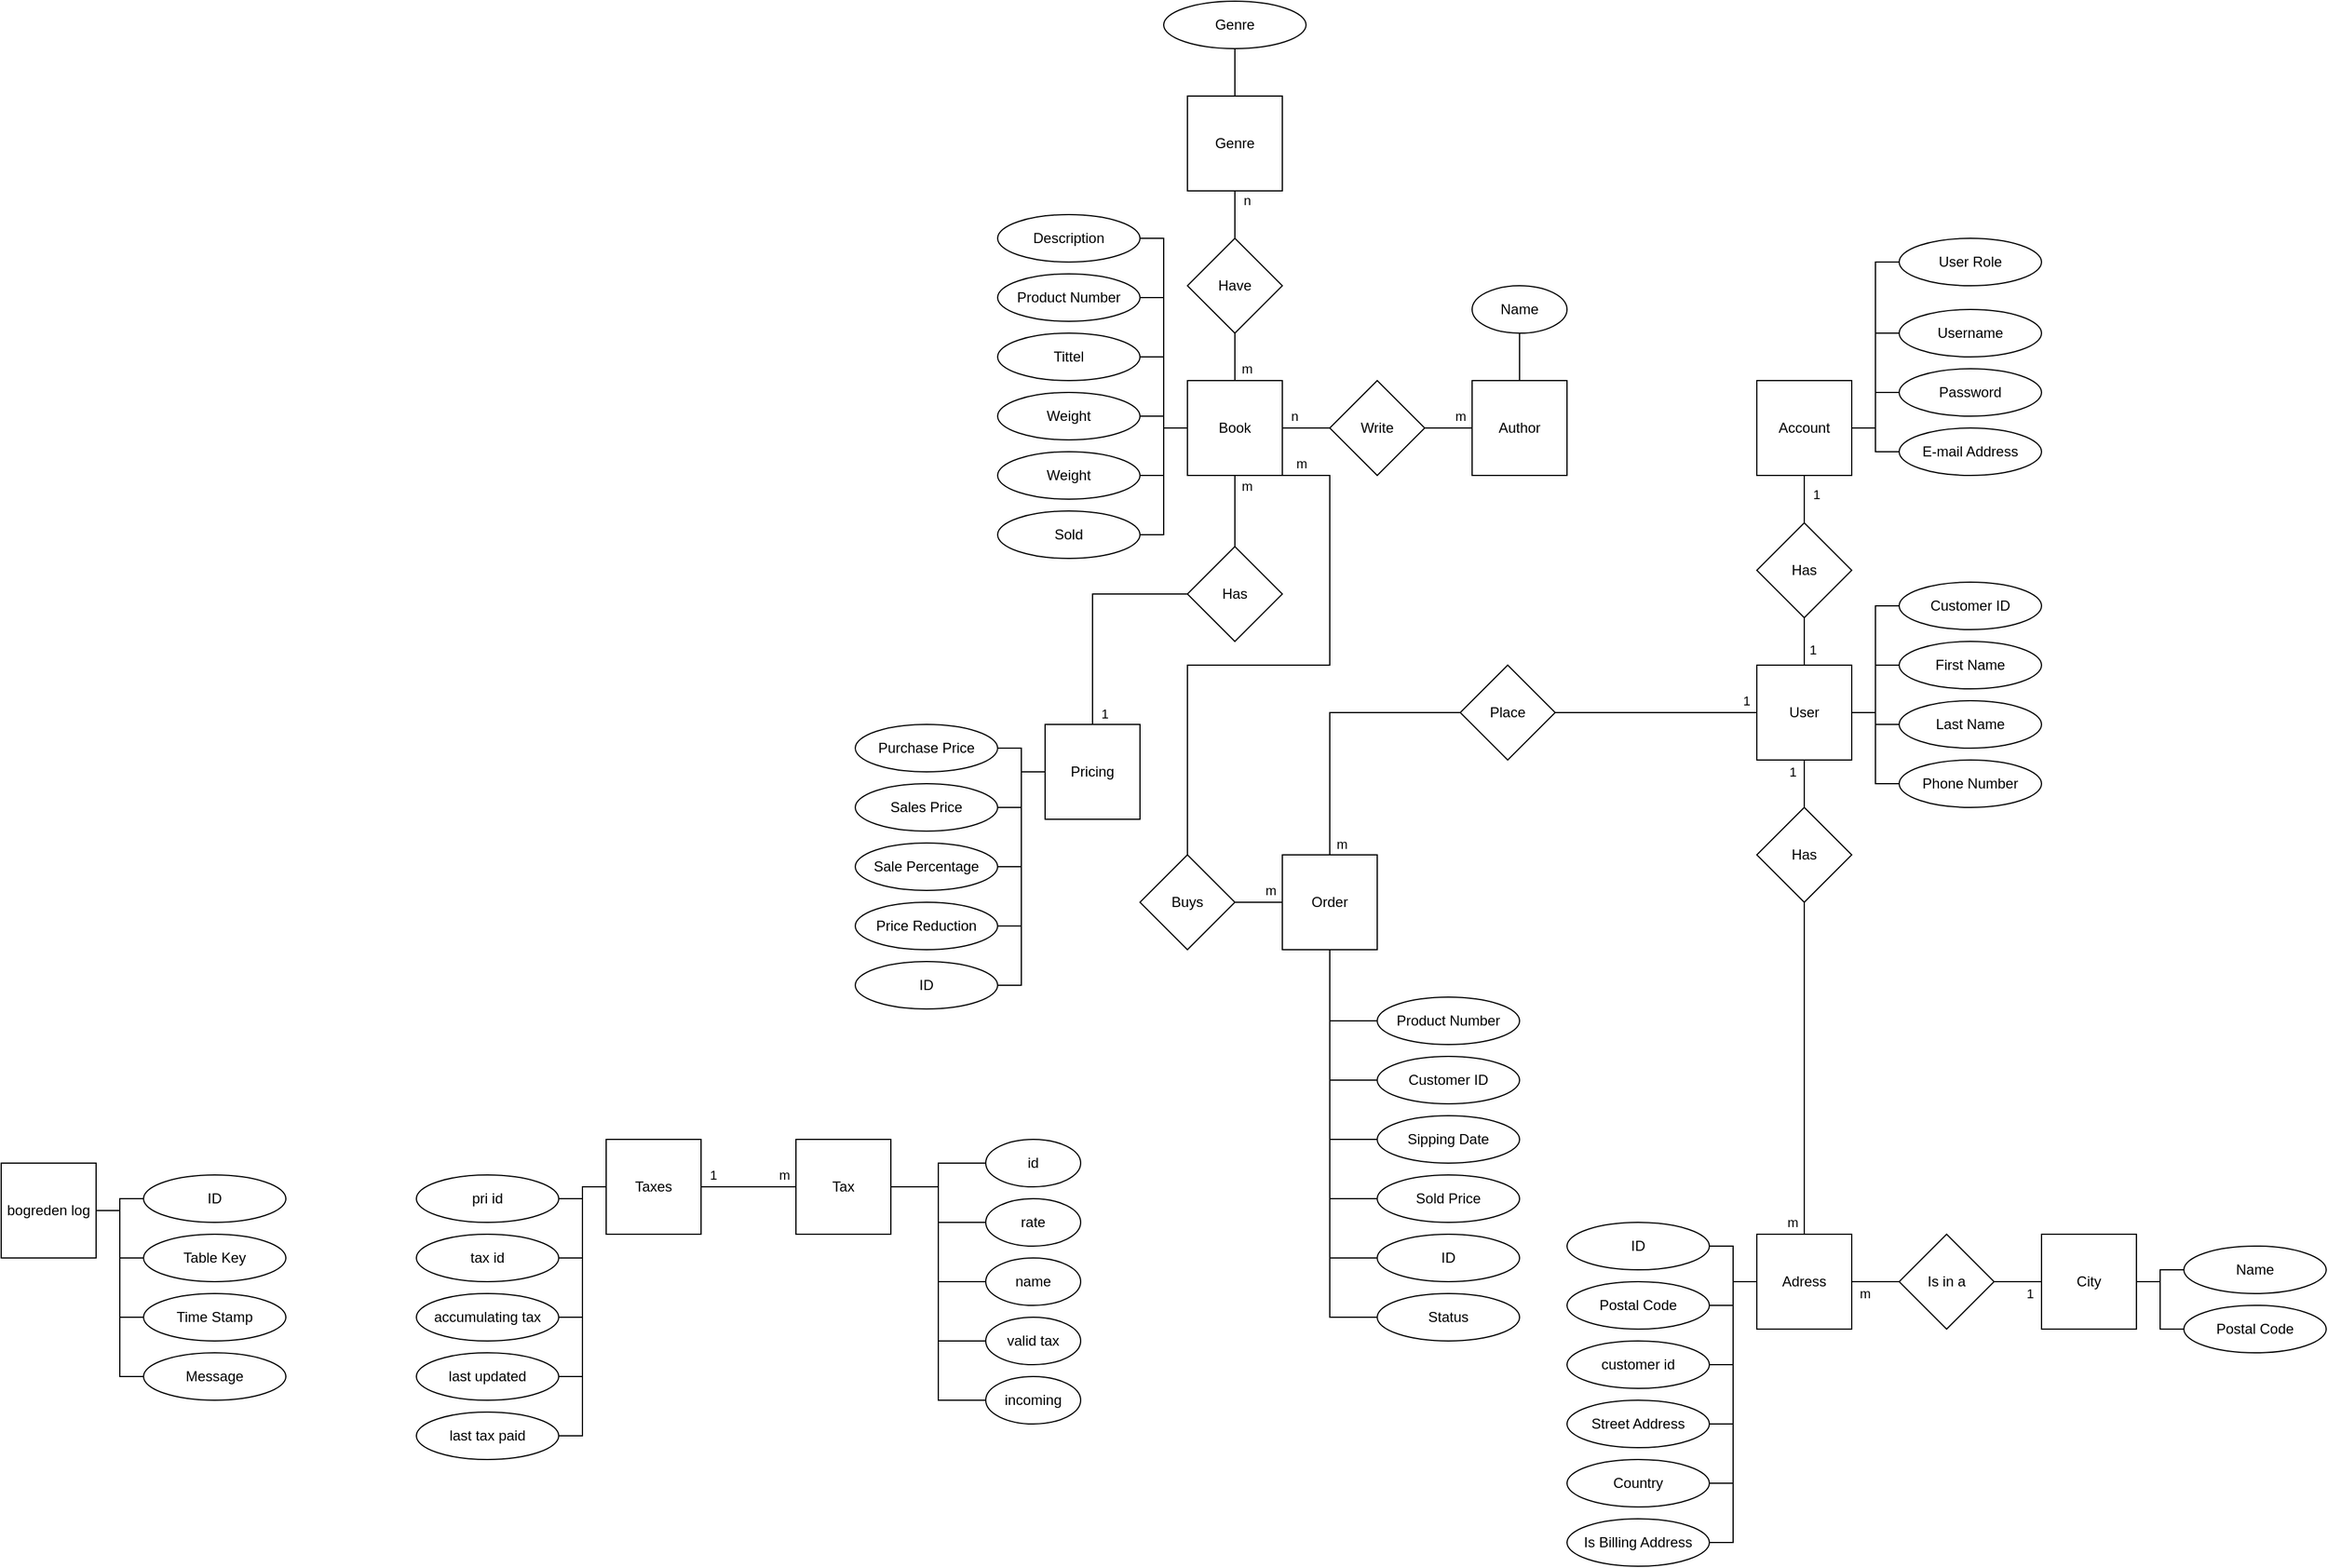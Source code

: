 <mxfile version="24.4.10" type="device">
  <diagram name="Page-1" id="KtnfZXbFQbRtaKnZXjPj">
    <mxGraphModel dx="2234" dy="1154" grid="1" gridSize="10" guides="1" tooltips="1" connect="1" arrows="1" fold="1" page="0" pageScale="1" pageWidth="850" pageHeight="1100" math="0" shadow="0">
      <root>
        <mxCell id="0" />
        <mxCell id="1" parent="0" />
        <mxCell id="Mj3_hPjxX1eqBptq8-ht-29" style="edgeStyle=orthogonalEdgeStyle;rounded=0;orthogonalLoop=1;jettySize=auto;html=1;entryX=1;entryY=0.5;entryDx=0;entryDy=0;endArrow=none;endFill=0;fontStyle=0" parent="1" source="Mj3_hPjxX1eqBptq8-ht-1" target="Mj3_hPjxX1eqBptq8-ht-28" edge="1">
          <mxGeometry relative="1" as="geometry" />
        </mxCell>
        <mxCell id="Mj3_hPjxX1eqBptq8-ht-30" style="edgeStyle=orthogonalEdgeStyle;rounded=0;orthogonalLoop=1;jettySize=auto;html=1;entryX=1;entryY=0.5;entryDx=0;entryDy=0;endArrow=none;endFill=0;fontStyle=0" parent="1" source="Mj3_hPjxX1eqBptq8-ht-1" target="Mj3_hPjxX1eqBptq8-ht-26" edge="1">
          <mxGeometry relative="1" as="geometry" />
        </mxCell>
        <mxCell id="Mj3_hPjxX1eqBptq8-ht-31" style="edgeStyle=orthogonalEdgeStyle;rounded=0;orthogonalLoop=1;jettySize=auto;html=1;entryX=1;entryY=0.5;entryDx=0;entryDy=0;endArrow=none;endFill=0;fontStyle=0" parent="1" source="Mj3_hPjxX1eqBptq8-ht-1" target="Mj3_hPjxX1eqBptq8-ht-27" edge="1">
          <mxGeometry relative="1" as="geometry" />
        </mxCell>
        <mxCell id="Mj3_hPjxX1eqBptq8-ht-98" style="edgeStyle=orthogonalEdgeStyle;rounded=0;orthogonalLoop=1;jettySize=auto;html=1;endArrow=none;endFill=0;fontStyle=0" parent="1" source="Mj3_hPjxX1eqBptq8-ht-1" target="Mj3_hPjxX1eqBptq8-ht-97" edge="1">
          <mxGeometry relative="1" as="geometry" />
        </mxCell>
        <mxCell id="Mj3_hPjxX1eqBptq8-ht-100" value="m" style="edgeLabel;html=1;align=center;verticalAlign=middle;resizable=0;points=[];fontStyle=0" parent="Mj3_hPjxX1eqBptq8-ht-98" vertex="1" connectable="0">
          <mxGeometry x="-0.717" y="2" relative="1" as="geometry">
            <mxPoint x="8" as="offset" />
          </mxGeometry>
        </mxCell>
        <mxCell id="Mj3_hPjxX1eqBptq8-ht-108" style="edgeStyle=orthogonalEdgeStyle;rounded=0;orthogonalLoop=1;jettySize=auto;html=1;endArrow=none;endFill=0;fontStyle=0" parent="1" source="Mj3_hPjxX1eqBptq8-ht-1" target="Mj3_hPjxX1eqBptq8-ht-111" edge="1">
          <mxGeometry relative="1" as="geometry" />
        </mxCell>
        <mxCell id="Mj3_hPjxX1eqBptq8-ht-110" value="m" style="edgeLabel;html=1;align=center;verticalAlign=middle;resizable=0;points=[];fontStyle=0" parent="Mj3_hPjxX1eqBptq8-ht-108" vertex="1" connectable="0">
          <mxGeometry x="-0.84" y="1" relative="1" as="geometry">
            <mxPoint x="11" y="-7" as="offset" />
          </mxGeometry>
        </mxCell>
        <mxCell id="Mj3_hPjxX1eqBptq8-ht-148" style="edgeStyle=orthogonalEdgeStyle;rounded=0;orthogonalLoop=1;jettySize=auto;html=1;entryX=1;entryY=0.5;entryDx=0;entryDy=0;endArrow=none;endFill=0;fontStyle=0" parent="1" source="Mj3_hPjxX1eqBptq8-ht-1" target="Mj3_hPjxX1eqBptq8-ht-147" edge="1">
          <mxGeometry relative="1" as="geometry" />
        </mxCell>
        <mxCell id="Mj3_hPjxX1eqBptq8-ht-284" style="edgeStyle=orthogonalEdgeStyle;rounded=0;orthogonalLoop=1;jettySize=auto;html=1;entryX=1;entryY=0.5;entryDx=0;entryDy=0;endArrow=none;endFill=0;" parent="1" source="Mj3_hPjxX1eqBptq8-ht-1" target="Mj3_hPjxX1eqBptq8-ht-283" edge="1">
          <mxGeometry relative="1" as="geometry" />
        </mxCell>
        <mxCell id="4Xh-fnoQIpQyiZ7Dv63g-33" style="edgeStyle=orthogonalEdgeStyle;rounded=0;orthogonalLoop=1;jettySize=auto;html=1;entryX=1;entryY=0.5;entryDx=0;entryDy=0;endArrow=none;endFill=0;" parent="1" source="Mj3_hPjxX1eqBptq8-ht-1" target="4Xh-fnoQIpQyiZ7Dv63g-32" edge="1">
          <mxGeometry relative="1" as="geometry" />
        </mxCell>
        <mxCell id="Mj3_hPjxX1eqBptq8-ht-1" value="Book" style="whiteSpace=wrap;html=1;aspect=fixed;fontStyle=0" parent="1" vertex="1">
          <mxGeometry x="280" y="280" width="80" height="80" as="geometry" />
        </mxCell>
        <mxCell id="Mj3_hPjxX1eqBptq8-ht-10" style="edgeStyle=orthogonalEdgeStyle;rounded=0;orthogonalLoop=1;jettySize=auto;html=1;endArrow=none;endFill=0;fontStyle=0" parent="1" source="Mj3_hPjxX1eqBptq8-ht-2" target="Mj3_hPjxX1eqBptq8-ht-77" edge="1">
          <mxGeometry relative="1" as="geometry">
            <mxPoint x="510" y="320" as="targetPoint" />
          </mxGeometry>
        </mxCell>
        <mxCell id="Mj3_hPjxX1eqBptq8-ht-81" value="m" style="edgeLabel;html=1;align=center;verticalAlign=middle;resizable=0;points=[];fontStyle=0" parent="Mj3_hPjxX1eqBptq8-ht-10" vertex="1" connectable="0">
          <mxGeometry x="-0.411" relative="1" as="geometry">
            <mxPoint x="2" y="-10" as="offset" />
          </mxGeometry>
        </mxCell>
        <mxCell id="Mj3_hPjxX1eqBptq8-ht-170" value="" style="edgeStyle=orthogonalEdgeStyle;rounded=0;orthogonalLoop=1;jettySize=auto;html=1;endArrow=none;endFill=0;fontStyle=0" parent="1" source="Mj3_hPjxX1eqBptq8-ht-2" target="Mj3_hPjxX1eqBptq8-ht-169" edge="1">
          <mxGeometry relative="1" as="geometry" />
        </mxCell>
        <mxCell id="Mj3_hPjxX1eqBptq8-ht-2" value="Author" style="whiteSpace=wrap;html=1;aspect=fixed;fontStyle=0" parent="1" vertex="1">
          <mxGeometry x="520" y="280" width="80" height="80" as="geometry" />
        </mxCell>
        <mxCell id="Mj3_hPjxX1eqBptq8-ht-23" style="edgeStyle=orthogonalEdgeStyle;rounded=0;orthogonalLoop=1;jettySize=auto;html=1;entryX=1;entryY=0.5;entryDx=0;entryDy=0;endArrow=none;endFill=0;fontStyle=0" parent="1" source="Mj3_hPjxX1eqBptq8-ht-4" target="Mj3_hPjxX1eqBptq8-ht-19" edge="1">
          <mxGeometry relative="1" as="geometry" />
        </mxCell>
        <mxCell id="Mj3_hPjxX1eqBptq8-ht-24" style="edgeStyle=orthogonalEdgeStyle;rounded=0;orthogonalLoop=1;jettySize=auto;html=1;entryX=1;entryY=0.5;entryDx=0;entryDy=0;endArrow=none;endFill=0;fontStyle=0" parent="1" source="Mj3_hPjxX1eqBptq8-ht-4" target="Mj3_hPjxX1eqBptq8-ht-22" edge="1">
          <mxGeometry relative="1" as="geometry" />
        </mxCell>
        <mxCell id="Mj3_hPjxX1eqBptq8-ht-168" style="edgeStyle=orthogonalEdgeStyle;rounded=0;orthogonalLoop=1;jettySize=auto;html=1;entryX=1;entryY=0.5;entryDx=0;entryDy=0;endArrow=none;endFill=0;fontStyle=0" parent="1" source="Mj3_hPjxX1eqBptq8-ht-4" target="Mj3_hPjxX1eqBptq8-ht-167" edge="1">
          <mxGeometry relative="1" as="geometry" />
        </mxCell>
        <mxCell id="Mj3_hPjxX1eqBptq8-ht-246" style="edgeStyle=orthogonalEdgeStyle;rounded=0;orthogonalLoop=1;jettySize=auto;html=1;entryX=1;entryY=0.5;entryDx=0;entryDy=0;endArrow=none;endFill=0;fontStyle=0" parent="1" source="Mj3_hPjxX1eqBptq8-ht-4" target="Mj3_hPjxX1eqBptq8-ht-245" edge="1">
          <mxGeometry relative="1" as="geometry" />
        </mxCell>
        <mxCell id="Mj3_hPjxX1eqBptq8-ht-263" style="edgeStyle=orthogonalEdgeStyle;rounded=0;orthogonalLoop=1;jettySize=auto;html=1;entryX=1;entryY=0.5;entryDx=0;entryDy=0;endArrow=none;endFill=0;fontStyle=0" parent="1" source="Mj3_hPjxX1eqBptq8-ht-4" target="Mj3_hPjxX1eqBptq8-ht-127" edge="1">
          <mxGeometry relative="1" as="geometry" />
        </mxCell>
        <mxCell id="Mj3_hPjxX1eqBptq8-ht-264" style="edgeStyle=orthogonalEdgeStyle;rounded=0;orthogonalLoop=1;jettySize=auto;html=1;endArrow=none;endFill=0;exitX=1;exitY=1;exitDx=0;exitDy=0;fontStyle=0" parent="1" source="Mj3_hPjxX1eqBptq8-ht-1" target="Mj3_hPjxX1eqBptq8-ht-262" edge="1">
          <mxGeometry relative="1" as="geometry">
            <Array as="points">
              <mxPoint x="400" y="360" />
              <mxPoint x="400" y="520" />
              <mxPoint x="280" y="520" />
            </Array>
          </mxGeometry>
        </mxCell>
        <mxCell id="Mj3_hPjxX1eqBptq8-ht-280" value="m" style="edgeLabel;html=1;align=center;verticalAlign=middle;resizable=0;points=[];" parent="Mj3_hPjxX1eqBptq8-ht-264" vertex="1" connectable="0">
          <mxGeometry x="-0.933" y="1" relative="1" as="geometry">
            <mxPoint y="-9" as="offset" />
          </mxGeometry>
        </mxCell>
        <mxCell id="Mj3_hPjxX1eqBptq8-ht-4" value="Pricing" style="whiteSpace=wrap;html=1;aspect=fixed;fontStyle=0" parent="1" vertex="1">
          <mxGeometry x="160" y="570" width="80" height="80" as="geometry" />
        </mxCell>
        <mxCell id="Mj3_hPjxX1eqBptq8-ht-19" value="Sales Price" style="ellipse;whiteSpace=wrap;html=1;fontStyle=0" parent="1" vertex="1">
          <mxGeometry y="620" width="120" height="40" as="geometry" />
        </mxCell>
        <mxCell id="Mj3_hPjxX1eqBptq8-ht-20" value="Sold Price" style="ellipse;whiteSpace=wrap;html=1;fontStyle=0" parent="1" vertex="1">
          <mxGeometry x="440" y="950" width="120" height="40" as="geometry" />
        </mxCell>
        <mxCell id="Mj3_hPjxX1eqBptq8-ht-22" value="Purchase Price" style="ellipse;whiteSpace=wrap;html=1;fontStyle=0" parent="1" vertex="1">
          <mxGeometry y="570" width="120" height="40" as="geometry" />
        </mxCell>
        <mxCell id="Mj3_hPjxX1eqBptq8-ht-26" value="Tittel" style="ellipse;whiteSpace=wrap;html=1;fontStyle=0" parent="1" vertex="1">
          <mxGeometry x="120" y="240" width="120" height="40" as="geometry" />
        </mxCell>
        <mxCell id="Mj3_hPjxX1eqBptq8-ht-27" value="Weight" style="ellipse;whiteSpace=wrap;html=1;fontStyle=0" parent="1" vertex="1">
          <mxGeometry x="120" y="290" width="120" height="40" as="geometry" />
        </mxCell>
        <mxCell id="Mj3_hPjxX1eqBptq8-ht-28" value="Product Number" style="ellipse;whiteSpace=wrap;html=1;fontStyle=0" parent="1" vertex="1">
          <mxGeometry x="120" y="190" width="120" height="40" as="geometry" />
        </mxCell>
        <mxCell id="Mj3_hPjxX1eqBptq8-ht-64" style="edgeStyle=orthogonalEdgeStyle;rounded=0;orthogonalLoop=1;jettySize=auto;html=1;entryX=0;entryY=0.5;entryDx=0;entryDy=0;endArrow=none;endFill=0;fontStyle=0" parent="1" source="K0DkGEbcnleTBztMvK9g-1" target="Mj3_hPjxX1eqBptq8-ht-48" edge="1">
          <mxGeometry relative="1" as="geometry" />
        </mxCell>
        <mxCell id="Mj3_hPjxX1eqBptq8-ht-65" style="edgeStyle=orthogonalEdgeStyle;rounded=0;orthogonalLoop=1;jettySize=auto;html=1;entryX=0;entryY=0.5;entryDx=0;entryDy=0;endArrow=none;endFill=0;fontStyle=0" parent="1" source="K0DkGEbcnleTBztMvK9g-1" target="Mj3_hPjxX1eqBptq8-ht-49" edge="1">
          <mxGeometry relative="1" as="geometry" />
        </mxCell>
        <mxCell id="Mj3_hPjxX1eqBptq8-ht-66" style="edgeStyle=orthogonalEdgeStyle;rounded=0;orthogonalLoop=1;jettySize=auto;html=1;entryX=0;entryY=0.5;entryDx=0;entryDy=0;endArrow=none;endFill=0;fontStyle=0" parent="1" source="K0DkGEbcnleTBztMvK9g-1" target="Mj3_hPjxX1eqBptq8-ht-50" edge="1">
          <mxGeometry relative="1" as="geometry" />
        </mxCell>
        <mxCell id="Mj3_hPjxX1eqBptq8-ht-70" style="edgeStyle=orthogonalEdgeStyle;rounded=0;orthogonalLoop=1;jettySize=auto;html=1;endArrow=none;endFill=0;fontStyle=0;entryX=0;entryY=0.5;entryDx=0;entryDy=0;" parent="1" source="Mj3_hPjxX1eqBptq8-ht-35" target="Mj3_hPjxX1eqBptq8-ht-69" edge="1">
          <mxGeometry relative="1" as="geometry" />
        </mxCell>
        <mxCell id="Mj3_hPjxX1eqBptq8-ht-150" style="edgeStyle=orthogonalEdgeStyle;rounded=0;orthogonalLoop=1;jettySize=auto;html=1;endArrow=none;endFill=0;fontStyle=0" parent="1" source="Mj3_hPjxX1eqBptq8-ht-35" target="Mj3_hPjxX1eqBptq8-ht-175" edge="1">
          <mxGeometry relative="1" as="geometry" />
        </mxCell>
        <mxCell id="Mj3_hPjxX1eqBptq8-ht-177" value="1" style="edgeLabel;html=1;align=center;verticalAlign=middle;resizable=0;points=[];fontStyle=0" parent="Mj3_hPjxX1eqBptq8-ht-150" vertex="1" connectable="0">
          <mxGeometry x="-0.65" y="-1" relative="1" as="geometry">
            <mxPoint x="-9" y="3" as="offset" />
          </mxGeometry>
        </mxCell>
        <mxCell id="Mj3_hPjxX1eqBptq8-ht-173" style="edgeStyle=orthogonalEdgeStyle;rounded=0;orthogonalLoop=1;jettySize=auto;html=1;endArrow=none;endFill=0;fontStyle=0;entryX=0;entryY=0.5;entryDx=0;entryDy=0;" parent="1" source="Mj3_hPjxX1eqBptq8-ht-35" target="Mj3_hPjxX1eqBptq8-ht-171" edge="1">
          <mxGeometry relative="1" as="geometry" />
        </mxCell>
        <mxCell id="Mj3_hPjxX1eqBptq8-ht-174" style="edgeStyle=orthogonalEdgeStyle;rounded=0;orthogonalLoop=1;jettySize=auto;html=1;entryX=0;entryY=0.5;entryDx=0;entryDy=0;endArrow=none;endFill=0;fontStyle=0" parent="1" source="Mj3_hPjxX1eqBptq8-ht-35" target="Mj3_hPjxX1eqBptq8-ht-172" edge="1">
          <mxGeometry relative="1" as="geometry" />
        </mxCell>
        <mxCell id="Mj3_hPjxX1eqBptq8-ht-181" value="" style="edgeStyle=orthogonalEdgeStyle;rounded=0;orthogonalLoop=1;jettySize=auto;html=1;endArrow=none;endFill=0;fontStyle=0" parent="1" source="Mj3_hPjxX1eqBptq8-ht-35" target="Mj3_hPjxX1eqBptq8-ht-180" edge="1">
          <mxGeometry relative="1" as="geometry" />
        </mxCell>
        <mxCell id="Mj3_hPjxX1eqBptq8-ht-278" value="1" style="edgeLabel;html=1;align=center;verticalAlign=middle;resizable=0;points=[];" parent="Mj3_hPjxX1eqBptq8-ht-181" vertex="1" connectable="0">
          <mxGeometry x="-0.78" y="-1" relative="1" as="geometry">
            <mxPoint x="9" y="-9" as="offset" />
          </mxGeometry>
        </mxCell>
        <mxCell id="K0DkGEbcnleTBztMvK9g-3" value="" style="edgeStyle=orthogonalEdgeStyle;rounded=0;orthogonalLoop=1;jettySize=auto;html=1;endArrow=none;endFill=0;" edge="1" parent="1" source="Mj3_hPjxX1eqBptq8-ht-35" target="K0DkGEbcnleTBztMvK9g-2">
          <mxGeometry relative="1" as="geometry" />
        </mxCell>
        <mxCell id="K0DkGEbcnleTBztMvK9g-6" value="1" style="edgeLabel;html=1;align=center;verticalAlign=middle;resizable=0;points=[];" vertex="1" connectable="0" parent="K0DkGEbcnleTBztMvK9g-3">
          <mxGeometry x="-0.35" y="-2" relative="1" as="geometry">
            <mxPoint x="5" as="offset" />
          </mxGeometry>
        </mxCell>
        <mxCell id="Mj3_hPjxX1eqBptq8-ht-35" value="User" style="whiteSpace=wrap;html=1;aspect=fixed;fontStyle=0" parent="1" vertex="1">
          <mxGeometry x="760" y="520" width="80" height="80" as="geometry" />
        </mxCell>
        <mxCell id="Mj3_hPjxX1eqBptq8-ht-48" value="Username" style="ellipse;whiteSpace=wrap;html=1;fontStyle=0" parent="1" vertex="1">
          <mxGeometry x="880" y="220" width="120" height="40" as="geometry" />
        </mxCell>
        <mxCell id="Mj3_hPjxX1eqBptq8-ht-49" value="Password" style="ellipse;whiteSpace=wrap;html=1;fontStyle=0" parent="1" vertex="1">
          <mxGeometry x="880" y="270" width="120" height="40" as="geometry" />
        </mxCell>
        <mxCell id="Mj3_hPjxX1eqBptq8-ht-50" value="E-mail Address" style="ellipse;whiteSpace=wrap;html=1;fontStyle=0" parent="1" vertex="1">
          <mxGeometry x="880" y="320" width="120" height="40" as="geometry" />
        </mxCell>
        <mxCell id="Mj3_hPjxX1eqBptq8-ht-69" value="Customer ID" style="ellipse;whiteSpace=wrap;html=1;fontStyle=0" parent="1" vertex="1">
          <mxGeometry x="880" y="450" width="120" height="40" as="geometry" />
        </mxCell>
        <mxCell id="Mj3_hPjxX1eqBptq8-ht-80" style="edgeStyle=orthogonalEdgeStyle;rounded=0;orthogonalLoop=1;jettySize=auto;html=1;endArrow=none;endFill=0;fontStyle=0" parent="1" source="Mj3_hPjxX1eqBptq8-ht-77" target="Mj3_hPjxX1eqBptq8-ht-1" edge="1">
          <mxGeometry relative="1" as="geometry" />
        </mxCell>
        <mxCell id="Mj3_hPjxX1eqBptq8-ht-82" value="n" style="edgeLabel;html=1;align=center;verticalAlign=middle;resizable=0;points=[];fontStyle=0" parent="Mj3_hPjxX1eqBptq8-ht-80" vertex="1" connectable="0">
          <mxGeometry x="0.324" y="-1" relative="1" as="geometry">
            <mxPoint x="-4" y="-9" as="offset" />
          </mxGeometry>
        </mxCell>
        <mxCell id="Mj3_hPjxX1eqBptq8-ht-77" value="Write" style="rhombus;whiteSpace=wrap;html=1;fontStyle=0" parent="1" vertex="1">
          <mxGeometry x="400" y="280" width="80" height="80" as="geometry" />
        </mxCell>
        <mxCell id="Mj3_hPjxX1eqBptq8-ht-99" style="edgeStyle=orthogonalEdgeStyle;rounded=0;orthogonalLoop=1;jettySize=auto;html=1;endArrow=none;endFill=0;fontStyle=0" parent="1" source="Mj3_hPjxX1eqBptq8-ht-97" target="Mj3_hPjxX1eqBptq8-ht-4" edge="1">
          <mxGeometry relative="1" as="geometry" />
        </mxCell>
        <mxCell id="Mj3_hPjxX1eqBptq8-ht-101" value="1" style="edgeLabel;html=1;align=center;verticalAlign=middle;resizable=0;points=[];fontStyle=0" parent="Mj3_hPjxX1eqBptq8-ht-99" vertex="1" connectable="0">
          <mxGeometry x="0.108" y="1" relative="1" as="geometry">
            <mxPoint x="9" y="75" as="offset" />
          </mxGeometry>
        </mxCell>
        <mxCell id="Mj3_hPjxX1eqBptq8-ht-97" value="Has" style="rhombus;whiteSpace=wrap;html=1;fontStyle=0" parent="1" vertex="1">
          <mxGeometry x="280" y="420" width="80" height="80" as="geometry" />
        </mxCell>
        <mxCell id="Mj3_hPjxX1eqBptq8-ht-120" value="" style="edgeStyle=orthogonalEdgeStyle;rounded=0;orthogonalLoop=1;jettySize=auto;html=1;endArrow=none;endFill=0;fontStyle=0" parent="1" source="Mj3_hPjxX1eqBptq8-ht-107" target="Mj3_hPjxX1eqBptq8-ht-118" edge="1">
          <mxGeometry relative="1" as="geometry" />
        </mxCell>
        <mxCell id="Mj3_hPjxX1eqBptq8-ht-107" value="Genre" style="whiteSpace=wrap;html=1;aspect=fixed;fontStyle=0" parent="1" vertex="1">
          <mxGeometry x="280" y="40" width="80" height="80" as="geometry" />
        </mxCell>
        <mxCell id="Mj3_hPjxX1eqBptq8-ht-114" value="" style="edgeStyle=orthogonalEdgeStyle;rounded=0;orthogonalLoop=1;jettySize=auto;html=1;endArrow=none;endFill=0;fontStyle=0" parent="1" source="Mj3_hPjxX1eqBptq8-ht-111" target="Mj3_hPjxX1eqBptq8-ht-107" edge="1">
          <mxGeometry relative="1" as="geometry" />
        </mxCell>
        <mxCell id="Mj3_hPjxX1eqBptq8-ht-115" value="n" style="edgeLabel;html=1;align=center;verticalAlign=middle;resizable=0;points=[];fontStyle=0" parent="Mj3_hPjxX1eqBptq8-ht-114" vertex="1" connectable="0">
          <mxGeometry x="0.6" relative="1" as="geometry">
            <mxPoint x="10" as="offset" />
          </mxGeometry>
        </mxCell>
        <mxCell id="Mj3_hPjxX1eqBptq8-ht-111" value="Have" style="rhombus;whiteSpace=wrap;html=1;fontStyle=0" parent="1" vertex="1">
          <mxGeometry x="280" y="160" width="80" height="80" as="geometry" />
        </mxCell>
        <mxCell id="Mj3_hPjxX1eqBptq8-ht-118" value="Genre" style="ellipse;whiteSpace=wrap;html=1;fontStyle=0" parent="1" vertex="1">
          <mxGeometry x="260" y="-40" width="120" height="40" as="geometry" />
        </mxCell>
        <mxCell id="Mj3_hPjxX1eqBptq8-ht-127" value="Sale Percentage" style="ellipse;whiteSpace=wrap;html=1;fontStyle=0" parent="1" vertex="1">
          <mxGeometry y="670" width="120" height="40" as="geometry" />
        </mxCell>
        <mxCell id="Mj3_hPjxX1eqBptq8-ht-147" value="Description" style="ellipse;whiteSpace=wrap;html=1;fontStyle=0" parent="1" vertex="1">
          <mxGeometry x="120" y="140" width="120" height="40" as="geometry" />
        </mxCell>
        <mxCell id="Mj3_hPjxX1eqBptq8-ht-152" value="" style="edgeStyle=orthogonalEdgeStyle;rounded=0;orthogonalLoop=1;jettySize=auto;html=1;entryX=0;entryY=0.5;entryDx=0;entryDy=0;endArrow=none;endFill=0;fontStyle=0" parent="1" source="Mj3_hPjxX1eqBptq8-ht-250" target="Mj3_hPjxX1eqBptq8-ht-151" edge="1">
          <mxGeometry relative="1" as="geometry" />
        </mxCell>
        <mxCell id="Mj3_hPjxX1eqBptq8-ht-155" style="edgeStyle=orthogonalEdgeStyle;rounded=0;orthogonalLoop=1;jettySize=auto;html=1;entryX=1;entryY=0.5;entryDx=0;entryDy=0;endArrow=none;endFill=0;fontStyle=0" parent="1" source="Mj3_hPjxX1eqBptq8-ht-149" target="Mj3_hPjxX1eqBptq8-ht-153" edge="1">
          <mxGeometry relative="1" as="geometry" />
        </mxCell>
        <mxCell id="Mj3_hPjxX1eqBptq8-ht-156" style="edgeStyle=orthogonalEdgeStyle;rounded=0;orthogonalLoop=1;jettySize=auto;html=1;entryX=0;entryY=0.5;entryDx=0;entryDy=0;endArrow=none;endFill=0;fontStyle=0" parent="1" source="Mj3_hPjxX1eqBptq8-ht-35" target="Mj3_hPjxX1eqBptq8-ht-154" edge="1">
          <mxGeometry relative="1" as="geometry" />
        </mxCell>
        <mxCell id="Mj3_hPjxX1eqBptq8-ht-161" style="edgeStyle=orthogonalEdgeStyle;rounded=0;orthogonalLoop=1;jettySize=auto;html=1;entryX=0;entryY=0.5;entryDx=0;entryDy=0;endArrow=none;endFill=0;fontStyle=0" parent="1" source="Mj3_hPjxX1eqBptq8-ht-250" target="Mj3_hPjxX1eqBptq8-ht-159" edge="1">
          <mxGeometry relative="1" as="geometry" />
        </mxCell>
        <mxCell id="Mj3_hPjxX1eqBptq8-ht-162" style="edgeStyle=orthogonalEdgeStyle;rounded=0;orthogonalLoop=1;jettySize=auto;html=1;endArrow=none;endFill=0;entryX=1;entryY=0.5;entryDx=0;entryDy=0;fontStyle=0" parent="1" source="Mj3_hPjxX1eqBptq8-ht-149" target="Mj3_hPjxX1eqBptq8-ht-160" edge="1">
          <mxGeometry relative="1" as="geometry" />
        </mxCell>
        <mxCell id="Mj3_hPjxX1eqBptq8-ht-166" style="edgeStyle=orthogonalEdgeStyle;rounded=0;orthogonalLoop=1;jettySize=auto;html=1;entryX=1;entryY=0.5;entryDx=0;entryDy=0;endArrow=none;endFill=0;fontStyle=0" parent="1" source="Mj3_hPjxX1eqBptq8-ht-149" target="Mj3_hPjxX1eqBptq8-ht-165" edge="1">
          <mxGeometry relative="1" as="geometry" />
        </mxCell>
        <mxCell id="Mj3_hPjxX1eqBptq8-ht-254" style="edgeStyle=orthogonalEdgeStyle;rounded=0;orthogonalLoop=1;jettySize=auto;html=1;endArrow=none;endFill=0;fontStyle=0" parent="1" source="Mj3_hPjxX1eqBptq8-ht-149" target="Mj3_hPjxX1eqBptq8-ht-253" edge="1">
          <mxGeometry relative="1" as="geometry" />
        </mxCell>
        <mxCell id="Mj3_hPjxX1eqBptq8-ht-256" value="1" style="edgeLabel;html=1;align=center;verticalAlign=middle;resizable=0;points=[];fontStyle=0" parent="Mj3_hPjxX1eqBptq8-ht-254" vertex="1" connectable="0">
          <mxGeometry x="-0.826" y="-1" relative="1" as="geometry">
            <mxPoint x="146" y="9" as="offset" />
          </mxGeometry>
        </mxCell>
        <mxCell id="Mj3_hPjxX1eqBptq8-ht-257" value="m" style="edgeLabel;html=1;align=center;verticalAlign=middle;resizable=0;points=[];fontStyle=0" parent="Mj3_hPjxX1eqBptq8-ht-254" vertex="1" connectable="0">
          <mxGeometry x="-0.853" y="1" relative="1" as="geometry">
            <mxPoint x="8" y="11" as="offset" />
          </mxGeometry>
        </mxCell>
        <mxCell id="Mj3_hPjxX1eqBptq8-ht-259" style="edgeStyle=orthogonalEdgeStyle;rounded=0;orthogonalLoop=1;jettySize=auto;html=1;entryX=1;entryY=0.5;entryDx=0;entryDy=0;endArrow=none;endFill=0;fontStyle=0" parent="1" source="Mj3_hPjxX1eqBptq8-ht-149" target="Mj3_hPjxX1eqBptq8-ht-243" edge="1">
          <mxGeometry relative="1" as="geometry" />
        </mxCell>
        <mxCell id="Mj3_hPjxX1eqBptq8-ht-277" style="edgeStyle=orthogonalEdgeStyle;rounded=0;orthogonalLoop=1;jettySize=auto;html=1;entryX=1;entryY=0.5;entryDx=0;entryDy=0;endArrow=none;endFill=0;" parent="1" source="Mj3_hPjxX1eqBptq8-ht-149" target="Mj3_hPjxX1eqBptq8-ht-276" edge="1">
          <mxGeometry relative="1" as="geometry" />
        </mxCell>
        <mxCell id="Mj3_hPjxX1eqBptq8-ht-149" value="Adress" style="rounded=0;whiteSpace=wrap;html=1;fontStyle=0" parent="1" vertex="1">
          <mxGeometry x="760" y="1000" width="80" height="80" as="geometry" />
        </mxCell>
        <mxCell id="Mj3_hPjxX1eqBptq8-ht-151" value="Postal Code" style="ellipse;whiteSpace=wrap;html=1;rounded=0;fontStyle=0" parent="1" vertex="1">
          <mxGeometry x="1120" y="1060" width="120" height="40" as="geometry" />
        </mxCell>
        <mxCell id="Mj3_hPjxX1eqBptq8-ht-153" value="Street Address" style="ellipse;whiteSpace=wrap;html=1;rounded=0;fontStyle=0" parent="1" vertex="1">
          <mxGeometry x="600" y="1140" width="120" height="40" as="geometry" />
        </mxCell>
        <mxCell id="Mj3_hPjxX1eqBptq8-ht-154" value="Phone Number" style="ellipse;whiteSpace=wrap;html=1;rounded=0;fontStyle=0" parent="1" vertex="1">
          <mxGeometry x="880" y="600" width="120" height="40" as="geometry" />
        </mxCell>
        <mxCell id="Mj3_hPjxX1eqBptq8-ht-159" value="Name" style="ellipse;whiteSpace=wrap;html=1;rounded=0;fontStyle=0" parent="1" vertex="1">
          <mxGeometry x="1120" y="1010" width="120" height="40" as="geometry" />
        </mxCell>
        <mxCell id="Mj3_hPjxX1eqBptq8-ht-160" value="Country" style="ellipse;whiteSpace=wrap;html=1;rounded=0;fontStyle=0" parent="1" vertex="1">
          <mxGeometry x="600" y="1190" width="120" height="40" as="geometry" />
        </mxCell>
        <mxCell id="Mj3_hPjxX1eqBptq8-ht-163" value="Is Billing Address" style="ellipse;whiteSpace=wrap;html=1;rounded=0;fontStyle=0" parent="1" vertex="1">
          <mxGeometry x="600" y="1240" width="120" height="40" as="geometry" />
        </mxCell>
        <mxCell id="Mj3_hPjxX1eqBptq8-ht-167" value="Price Reduction" style="ellipse;whiteSpace=wrap;html=1;fontStyle=0" parent="1" vertex="1">
          <mxGeometry y="720" width="120" height="40" as="geometry" />
        </mxCell>
        <mxCell id="Mj3_hPjxX1eqBptq8-ht-169" value="Name" style="ellipse;whiteSpace=wrap;html=1;fontStyle=0" parent="1" vertex="1">
          <mxGeometry x="520" y="200" width="80" height="40" as="geometry" />
        </mxCell>
        <mxCell id="Mj3_hPjxX1eqBptq8-ht-171" value="First Name" style="ellipse;whiteSpace=wrap;html=1;fontStyle=0" parent="1" vertex="1">
          <mxGeometry x="880" y="500" width="120" height="40" as="geometry" />
        </mxCell>
        <mxCell id="Mj3_hPjxX1eqBptq8-ht-172" value="Last Name" style="ellipse;whiteSpace=wrap;html=1;fontStyle=0" parent="1" vertex="1">
          <mxGeometry x="880" y="550" width="120" height="40" as="geometry" />
        </mxCell>
        <mxCell id="Mj3_hPjxX1eqBptq8-ht-176" value="" style="edgeStyle=orthogonalEdgeStyle;rounded=0;orthogonalLoop=1;jettySize=auto;html=1;endArrow=none;endFill=0;fontStyle=0" parent="1" source="Mj3_hPjxX1eqBptq8-ht-175" target="Mj3_hPjxX1eqBptq8-ht-149" edge="1">
          <mxGeometry relative="1" as="geometry" />
        </mxCell>
        <mxCell id="Mj3_hPjxX1eqBptq8-ht-178" value="m" style="edgeLabel;html=1;align=center;verticalAlign=middle;resizable=0;points=[];fontStyle=0" parent="Mj3_hPjxX1eqBptq8-ht-176" vertex="1" connectable="0">
          <mxGeometry x="0.05" y="-2" relative="1" as="geometry">
            <mxPoint x="-8" y="123" as="offset" />
          </mxGeometry>
        </mxCell>
        <mxCell id="Mj3_hPjxX1eqBptq8-ht-175" value="Has" style="rhombus;whiteSpace=wrap;html=1;fontStyle=0" parent="1" vertex="1">
          <mxGeometry x="760" y="640" width="80" height="80" as="geometry" />
        </mxCell>
        <mxCell id="Mj3_hPjxX1eqBptq8-ht-188" style="edgeStyle=orthogonalEdgeStyle;rounded=0;orthogonalLoop=1;jettySize=auto;html=1;entryX=0;entryY=0.5;entryDx=0;entryDy=0;endArrow=none;endFill=0;fontStyle=0" parent="1" source="Mj3_hPjxX1eqBptq8-ht-179" target="Mj3_hPjxX1eqBptq8-ht-187" edge="1">
          <mxGeometry relative="1" as="geometry" />
        </mxCell>
        <mxCell id="Mj3_hPjxX1eqBptq8-ht-189" style="edgeStyle=orthogonalEdgeStyle;rounded=0;orthogonalLoop=1;jettySize=auto;html=1;entryX=0;entryY=0.5;entryDx=0;entryDy=0;endArrow=none;endFill=0;fontStyle=0" parent="1" source="Mj3_hPjxX1eqBptq8-ht-179" target="Mj3_hPjxX1eqBptq8-ht-186" edge="1">
          <mxGeometry relative="1" as="geometry" />
        </mxCell>
        <mxCell id="Mj3_hPjxX1eqBptq8-ht-190" style="edgeStyle=orthogonalEdgeStyle;rounded=0;orthogonalLoop=1;jettySize=auto;html=1;entryX=0;entryY=0.5;entryDx=0;entryDy=0;endArrow=none;endFill=0;fontStyle=0" parent="1" source="Mj3_hPjxX1eqBptq8-ht-179" target="Mj3_hPjxX1eqBptq8-ht-20" edge="1">
          <mxGeometry relative="1" as="geometry" />
        </mxCell>
        <mxCell id="Mj3_hPjxX1eqBptq8-ht-192" style="edgeStyle=orthogonalEdgeStyle;rounded=0;orthogonalLoop=1;jettySize=auto;html=1;entryX=0;entryY=0.5;entryDx=0;entryDy=0;endArrow=none;endFill=0;fontStyle=0" parent="1" source="Mj3_hPjxX1eqBptq8-ht-179" target="Mj3_hPjxX1eqBptq8-ht-191" edge="1">
          <mxGeometry relative="1" as="geometry" />
        </mxCell>
        <mxCell id="Mj3_hPjxX1eqBptq8-ht-249" style="edgeStyle=orthogonalEdgeStyle;rounded=0;orthogonalLoop=1;jettySize=auto;html=1;entryX=0;entryY=0.5;entryDx=0;entryDy=0;endArrow=none;endFill=0;fontStyle=0" parent="1" source="Mj3_hPjxX1eqBptq8-ht-179" target="Mj3_hPjxX1eqBptq8-ht-248" edge="1">
          <mxGeometry relative="1" as="geometry" />
        </mxCell>
        <mxCell id="Mj3_hPjxX1eqBptq8-ht-282" style="edgeStyle=orthogonalEdgeStyle;rounded=0;orthogonalLoop=1;jettySize=auto;html=1;entryX=0;entryY=0.5;entryDx=0;entryDy=0;endArrow=none;endFill=0;" parent="1" source="Mj3_hPjxX1eqBptq8-ht-179" target="Mj3_hPjxX1eqBptq8-ht-281" edge="1">
          <mxGeometry relative="1" as="geometry" />
        </mxCell>
        <mxCell id="Mj3_hPjxX1eqBptq8-ht-179" value="Order" style="whiteSpace=wrap;html=1;aspect=fixed;fontStyle=0" parent="1" vertex="1">
          <mxGeometry x="360" y="680" width="80" height="80" as="geometry" />
        </mxCell>
        <mxCell id="Mj3_hPjxX1eqBptq8-ht-182" value="" style="edgeStyle=orthogonalEdgeStyle;rounded=0;orthogonalLoop=1;jettySize=auto;html=1;endArrow=none;endFill=0;fontStyle=0" parent="1" source="Mj3_hPjxX1eqBptq8-ht-180" target="Mj3_hPjxX1eqBptq8-ht-179" edge="1">
          <mxGeometry relative="1" as="geometry" />
        </mxCell>
        <mxCell id="Mj3_hPjxX1eqBptq8-ht-279" value="m" style="edgeLabel;html=1;align=center;verticalAlign=middle;resizable=0;points=[];" parent="Mj3_hPjxX1eqBptq8-ht-182" vertex="1" connectable="0">
          <mxGeometry x="0.874" y="1" relative="1" as="geometry">
            <mxPoint x="9" y="5" as="offset" />
          </mxGeometry>
        </mxCell>
        <mxCell id="Mj3_hPjxX1eqBptq8-ht-180" value="Place" style="rhombus;whiteSpace=wrap;html=1;fontStyle=0" parent="1" vertex="1">
          <mxGeometry x="510" y="520" width="80" height="80" as="geometry" />
        </mxCell>
        <mxCell id="Mj3_hPjxX1eqBptq8-ht-186" value="Sipping Date" style="ellipse;whiteSpace=wrap;html=1;fontStyle=0" parent="1" vertex="1">
          <mxGeometry x="440" y="900" width="120" height="40" as="geometry" />
        </mxCell>
        <mxCell id="Mj3_hPjxX1eqBptq8-ht-187" value="&lt;div&gt;Customer ID&lt;/div&gt;" style="ellipse;whiteSpace=wrap;html=1;fontStyle=0" parent="1" vertex="1">
          <mxGeometry x="440" y="850" width="120" height="40" as="geometry" />
        </mxCell>
        <mxCell id="Mj3_hPjxX1eqBptq8-ht-191" value="Product Number" style="ellipse;whiteSpace=wrap;html=1;fontStyle=0" parent="1" vertex="1">
          <mxGeometry x="440" y="800" width="120" height="40" as="geometry" />
        </mxCell>
        <mxCell id="Mj3_hPjxX1eqBptq8-ht-238" style="edgeStyle=orthogonalEdgeStyle;rounded=0;orthogonalLoop=1;jettySize=auto;html=1;endArrow=none;endFill=0;entryX=0;entryY=0.5;entryDx=0;entryDy=0;fontStyle=0" parent="1" source="Mj3_hPjxX1eqBptq8-ht-201" target="Mj3_hPjxX1eqBptq8-ht-236" edge="1">
          <mxGeometry relative="1" as="geometry" />
        </mxCell>
        <mxCell id="Mj3_hPjxX1eqBptq8-ht-239" style="edgeStyle=orthogonalEdgeStyle;rounded=0;orthogonalLoop=1;jettySize=auto;html=1;endArrow=none;endFill=0;entryX=0;entryY=0.5;entryDx=0;entryDy=0;fontStyle=0" parent="1" source="Mj3_hPjxX1eqBptq8-ht-201" target="Mj3_hPjxX1eqBptq8-ht-237" edge="1">
          <mxGeometry relative="1" as="geometry" />
        </mxCell>
        <mxCell id="Mj3_hPjxX1eqBptq8-ht-242" style="edgeStyle=orthogonalEdgeStyle;rounded=0;orthogonalLoop=1;jettySize=auto;html=1;endArrow=none;endFill=0;entryX=0;entryY=0.5;entryDx=0;entryDy=0;fontStyle=0" parent="1" source="Mj3_hPjxX1eqBptq8-ht-201" target="Mj3_hPjxX1eqBptq8-ht-241" edge="1">
          <mxGeometry relative="1" as="geometry" />
        </mxCell>
        <mxCell id="Mj3_hPjxX1eqBptq8-ht-274" style="edgeStyle=orthogonalEdgeStyle;rounded=0;orthogonalLoop=1;jettySize=auto;html=1;endArrow=none;endFill=0;entryX=0;entryY=0.5;entryDx=0;entryDy=0;fontStyle=0" parent="1" source="Mj3_hPjxX1eqBptq8-ht-201" target="Mj3_hPjxX1eqBptq8-ht-273" edge="1">
          <mxGeometry relative="1" as="geometry" />
        </mxCell>
        <mxCell id="Mj3_hPjxX1eqBptq8-ht-201" value="bogreden log" style="whiteSpace=wrap;html=1;aspect=fixed;fontStyle=0" parent="1" vertex="1">
          <mxGeometry x="-720" y="940" width="80" height="80" as="geometry" />
        </mxCell>
        <mxCell id="Mj3_hPjxX1eqBptq8-ht-236" value="Table Key" style="ellipse;whiteSpace=wrap;html=1;fontStyle=0" parent="1" vertex="1">
          <mxGeometry x="-600" y="1000" width="120" height="40" as="geometry" />
        </mxCell>
        <mxCell id="Mj3_hPjxX1eqBptq8-ht-237" value="Message" style="ellipse;whiteSpace=wrap;html=1;fontStyle=0" parent="1" vertex="1">
          <mxGeometry x="-600" y="1100" width="120" height="40" as="geometry" />
        </mxCell>
        <mxCell id="Mj3_hPjxX1eqBptq8-ht-241" value="ID" style="ellipse;whiteSpace=wrap;html=1;fontStyle=0" parent="1" vertex="1">
          <mxGeometry x="-600" y="950" width="120" height="40" as="geometry" />
        </mxCell>
        <mxCell id="Mj3_hPjxX1eqBptq8-ht-243" value="ID" style="ellipse;whiteSpace=wrap;html=1;rounded=0;fontStyle=0" parent="1" vertex="1">
          <mxGeometry x="600" y="990" width="120" height="40" as="geometry" />
        </mxCell>
        <mxCell id="Mj3_hPjxX1eqBptq8-ht-245" value="ID" style="ellipse;whiteSpace=wrap;html=1;fontStyle=0" parent="1" vertex="1">
          <mxGeometry y="770" width="120" height="40" as="geometry" />
        </mxCell>
        <mxCell id="Mj3_hPjxX1eqBptq8-ht-248" value="ID" style="ellipse;whiteSpace=wrap;html=1;fontStyle=0" parent="1" vertex="1">
          <mxGeometry x="440" y="1000" width="120" height="40" as="geometry" />
        </mxCell>
        <mxCell id="Mj3_hPjxX1eqBptq8-ht-250" value="City" style="rounded=0;whiteSpace=wrap;html=1;fontStyle=0" parent="1" vertex="1">
          <mxGeometry x="1000" y="1000" width="80" height="80" as="geometry" />
        </mxCell>
        <mxCell id="Mj3_hPjxX1eqBptq8-ht-255" style="edgeStyle=orthogonalEdgeStyle;rounded=0;orthogonalLoop=1;jettySize=auto;html=1;endArrow=none;endFill=0;fontStyle=0" parent="1" source="Mj3_hPjxX1eqBptq8-ht-253" target="Mj3_hPjxX1eqBptq8-ht-250" edge="1">
          <mxGeometry relative="1" as="geometry" />
        </mxCell>
        <mxCell id="Mj3_hPjxX1eqBptq8-ht-253" value="Is in a" style="rhombus;whiteSpace=wrap;html=1;fontStyle=0" parent="1" vertex="1">
          <mxGeometry x="880" y="1000" width="80" height="80" as="geometry" />
        </mxCell>
        <mxCell id="Mj3_hPjxX1eqBptq8-ht-265" style="edgeStyle=orthogonalEdgeStyle;rounded=0;orthogonalLoop=1;jettySize=auto;html=1;endArrow=none;endFill=0;fontStyle=0" parent="1" source="Mj3_hPjxX1eqBptq8-ht-262" target="Mj3_hPjxX1eqBptq8-ht-179" edge="1">
          <mxGeometry relative="1" as="geometry" />
        </mxCell>
        <mxCell id="Mj3_hPjxX1eqBptq8-ht-270" value="m" style="edgeLabel;html=1;align=center;verticalAlign=middle;resizable=0;points=[];fontStyle=0" parent="Mj3_hPjxX1eqBptq8-ht-265" vertex="1" connectable="0">
          <mxGeometry x="0.287" y="-1" relative="1" as="geometry">
            <mxPoint x="4" y="-11" as="offset" />
          </mxGeometry>
        </mxCell>
        <mxCell id="Mj3_hPjxX1eqBptq8-ht-262" value="Buys" style="rhombus;whiteSpace=wrap;html=1;fontStyle=0" parent="1" vertex="1">
          <mxGeometry x="240" y="680" width="80" height="80" as="geometry" />
        </mxCell>
        <mxCell id="Mj3_hPjxX1eqBptq8-ht-273" value="Time Stamp" style="ellipse;whiteSpace=wrap;html=1;fontStyle=0" parent="1" vertex="1">
          <mxGeometry x="-600" y="1050" width="120" height="40" as="geometry" />
        </mxCell>
        <mxCell id="Mj3_hPjxX1eqBptq8-ht-275" value="" style="edgeStyle=orthogonalEdgeStyle;rounded=0;orthogonalLoop=1;jettySize=auto;html=1;endArrow=none;endFill=0;fontStyle=0;entryX=1;entryY=0.5;entryDx=0;entryDy=0;" parent="1" source="Mj3_hPjxX1eqBptq8-ht-149" target="Mj3_hPjxX1eqBptq8-ht-163" edge="1">
          <mxGeometry relative="1" as="geometry">
            <mxPoint x="760" y="1040" as="sourcePoint" />
            <mxPoint x="840" y="1250" as="targetPoint" />
          </mxGeometry>
        </mxCell>
        <mxCell id="Mj3_hPjxX1eqBptq8-ht-165" value="customer id" style="ellipse;whiteSpace=wrap;html=1;rounded=0;fontStyle=0" parent="1" vertex="1">
          <mxGeometry x="600" y="1090" width="120" height="40" as="geometry" />
        </mxCell>
        <mxCell id="Mj3_hPjxX1eqBptq8-ht-276" value="Postal Code" style="ellipse;whiteSpace=wrap;html=1;rounded=0;fontStyle=0" parent="1" vertex="1">
          <mxGeometry x="600" y="1040" width="120" height="40" as="geometry" />
        </mxCell>
        <mxCell id="Mj3_hPjxX1eqBptq8-ht-281" value="Status" style="ellipse;whiteSpace=wrap;html=1;fontStyle=0" parent="1" vertex="1">
          <mxGeometry x="440" y="1050" width="120" height="40" as="geometry" />
        </mxCell>
        <mxCell id="Mj3_hPjxX1eqBptq8-ht-283" value="Weight" style="ellipse;whiteSpace=wrap;html=1;fontStyle=0" parent="1" vertex="1">
          <mxGeometry x="120" y="340" width="120" height="40" as="geometry" />
        </mxCell>
        <mxCell id="4Xh-fnoQIpQyiZ7Dv63g-6" value="" style="edgeStyle=orthogonalEdgeStyle;rounded=0;orthogonalLoop=1;jettySize=auto;html=1;endArrow=none;endFill=0;" parent="1" source="4Xh-fnoQIpQyiZ7Dv63g-3" target="4Xh-fnoQIpQyiZ7Dv63g-5" edge="1">
          <mxGeometry relative="1" as="geometry" />
        </mxCell>
        <mxCell id="4Xh-fnoQIpQyiZ7Dv63g-27" value="m" style="edgeLabel;html=1;align=center;verticalAlign=middle;resizable=0;points=[];" parent="4Xh-fnoQIpQyiZ7Dv63g-6" vertex="1" connectable="0">
          <mxGeometry x="0.7" y="2" relative="1" as="geometry">
            <mxPoint x="58" y="-12" as="offset" />
          </mxGeometry>
        </mxCell>
        <mxCell id="4Xh-fnoQIpQyiZ7Dv63g-28" value="1" style="edgeLabel;html=1;align=center;verticalAlign=middle;resizable=0;points=[];" parent="4Xh-fnoQIpQyiZ7Dv63g-6" vertex="1" connectable="0">
          <mxGeometry x="0.6" y="1" relative="1" as="geometry">
            <mxPoint x="-6" y="-11" as="offset" />
          </mxGeometry>
        </mxCell>
        <mxCell id="4Xh-fnoQIpQyiZ7Dv63g-10" style="edgeStyle=orthogonalEdgeStyle;rounded=0;orthogonalLoop=1;jettySize=auto;html=1;entryX=0;entryY=0.5;entryDx=0;entryDy=0;endArrow=none;endFill=0;" parent="1" source="4Xh-fnoQIpQyiZ7Dv63g-3" target="4Xh-fnoQIpQyiZ7Dv63g-8" edge="1">
          <mxGeometry relative="1" as="geometry" />
        </mxCell>
        <mxCell id="4Xh-fnoQIpQyiZ7Dv63g-11" style="edgeStyle=orthogonalEdgeStyle;rounded=0;orthogonalLoop=1;jettySize=auto;html=1;entryX=0;entryY=0.5;entryDx=0;entryDy=0;endArrow=none;endFill=0;" parent="1" source="4Xh-fnoQIpQyiZ7Dv63g-3" target="4Xh-fnoQIpQyiZ7Dv63g-7" edge="1">
          <mxGeometry relative="1" as="geometry" />
        </mxCell>
        <mxCell id="4Xh-fnoQIpQyiZ7Dv63g-12" style="edgeStyle=orthogonalEdgeStyle;rounded=0;orthogonalLoop=1;jettySize=auto;html=1;entryX=0;entryY=0.5;entryDx=0;entryDy=0;endArrow=none;endFill=0;" parent="1" source="4Xh-fnoQIpQyiZ7Dv63g-3" target="4Xh-fnoQIpQyiZ7Dv63g-4" edge="1">
          <mxGeometry relative="1" as="geometry" />
        </mxCell>
        <mxCell id="4Xh-fnoQIpQyiZ7Dv63g-13" style="edgeStyle=orthogonalEdgeStyle;rounded=0;orthogonalLoop=1;jettySize=auto;html=1;entryX=0;entryY=0.5;entryDx=0;entryDy=0;endArrow=none;endFill=0;" parent="1" source="4Xh-fnoQIpQyiZ7Dv63g-3" target="4Xh-fnoQIpQyiZ7Dv63g-9" edge="1">
          <mxGeometry relative="1" as="geometry" />
        </mxCell>
        <mxCell id="4Xh-fnoQIpQyiZ7Dv63g-31" style="edgeStyle=orthogonalEdgeStyle;rounded=0;orthogonalLoop=1;jettySize=auto;html=1;entryX=0;entryY=0.5;entryDx=0;entryDy=0;endArrow=none;endFill=0;" parent="1" source="4Xh-fnoQIpQyiZ7Dv63g-3" target="4Xh-fnoQIpQyiZ7Dv63g-30" edge="1">
          <mxGeometry relative="1" as="geometry" />
        </mxCell>
        <mxCell id="4Xh-fnoQIpQyiZ7Dv63g-3" value="Tax" style="whiteSpace=wrap;html=1;aspect=fixed;" parent="1" vertex="1">
          <mxGeometry x="-50" y="920" width="80" height="80" as="geometry" />
        </mxCell>
        <mxCell id="4Xh-fnoQIpQyiZ7Dv63g-4" value="name" style="ellipse;whiteSpace=wrap;html=1;" parent="1" vertex="1">
          <mxGeometry x="110" y="1020" width="80" height="40" as="geometry" />
        </mxCell>
        <mxCell id="4Xh-fnoQIpQyiZ7Dv63g-18" style="edgeStyle=orthogonalEdgeStyle;rounded=0;orthogonalLoop=1;jettySize=auto;html=1;entryX=1;entryY=0.5;entryDx=0;entryDy=0;endArrow=none;endFill=0;" parent="1" source="4Xh-fnoQIpQyiZ7Dv63g-5" target="4Xh-fnoQIpQyiZ7Dv63g-14" edge="1">
          <mxGeometry relative="1" as="geometry" />
        </mxCell>
        <mxCell id="4Xh-fnoQIpQyiZ7Dv63g-19" style="edgeStyle=orthogonalEdgeStyle;rounded=0;orthogonalLoop=1;jettySize=auto;html=1;entryX=1;entryY=0.5;entryDx=0;entryDy=0;endArrow=none;endFill=0;" parent="1" source="4Xh-fnoQIpQyiZ7Dv63g-5" target="4Xh-fnoQIpQyiZ7Dv63g-15" edge="1">
          <mxGeometry relative="1" as="geometry" />
        </mxCell>
        <mxCell id="4Xh-fnoQIpQyiZ7Dv63g-20" style="edgeStyle=orthogonalEdgeStyle;rounded=0;orthogonalLoop=1;jettySize=auto;html=1;entryX=1;entryY=0.5;entryDx=0;entryDy=0;endArrow=none;endFill=0;" parent="1" source="4Xh-fnoQIpQyiZ7Dv63g-5" target="4Xh-fnoQIpQyiZ7Dv63g-17" edge="1">
          <mxGeometry relative="1" as="geometry" />
        </mxCell>
        <mxCell id="4Xh-fnoQIpQyiZ7Dv63g-21" style="edgeStyle=orthogonalEdgeStyle;rounded=0;orthogonalLoop=1;jettySize=auto;html=1;entryX=1;entryY=0.5;entryDx=0;entryDy=0;endArrow=none;endFill=0;" parent="1" source="4Xh-fnoQIpQyiZ7Dv63g-5" target="4Xh-fnoQIpQyiZ7Dv63g-16" edge="1">
          <mxGeometry relative="1" as="geometry" />
        </mxCell>
        <mxCell id="4Xh-fnoQIpQyiZ7Dv63g-26" style="edgeStyle=orthogonalEdgeStyle;rounded=0;orthogonalLoop=1;jettySize=auto;html=1;entryX=1;entryY=0.5;entryDx=0;entryDy=0;endArrow=none;endFill=0;" parent="1" source="4Xh-fnoQIpQyiZ7Dv63g-5" target="4Xh-fnoQIpQyiZ7Dv63g-25" edge="1">
          <mxGeometry relative="1" as="geometry" />
        </mxCell>
        <mxCell id="4Xh-fnoQIpQyiZ7Dv63g-5" value="Taxes" style="whiteSpace=wrap;html=1;aspect=fixed;" parent="1" vertex="1">
          <mxGeometry x="-210" y="920" width="80" height="80" as="geometry" />
        </mxCell>
        <mxCell id="4Xh-fnoQIpQyiZ7Dv63g-7" value="rate" style="ellipse;whiteSpace=wrap;html=1;" parent="1" vertex="1">
          <mxGeometry x="110" y="970" width="80" height="40" as="geometry" />
        </mxCell>
        <mxCell id="4Xh-fnoQIpQyiZ7Dv63g-8" value="id" style="ellipse;whiteSpace=wrap;html=1;" parent="1" vertex="1">
          <mxGeometry x="110" y="920" width="80" height="40" as="geometry" />
        </mxCell>
        <mxCell id="4Xh-fnoQIpQyiZ7Dv63g-9" value="valid tax" style="ellipse;whiteSpace=wrap;html=1;" parent="1" vertex="1">
          <mxGeometry x="110" y="1070" width="80" height="40" as="geometry" />
        </mxCell>
        <mxCell id="4Xh-fnoQIpQyiZ7Dv63g-14" value="pri id" style="ellipse;whiteSpace=wrap;html=1;" parent="1" vertex="1">
          <mxGeometry x="-370" y="950" width="120" height="40" as="geometry" />
        </mxCell>
        <mxCell id="4Xh-fnoQIpQyiZ7Dv63g-15" value="tax id" style="ellipse;whiteSpace=wrap;html=1;" parent="1" vertex="1">
          <mxGeometry x="-370" y="1000" width="120" height="40" as="geometry" />
        </mxCell>
        <mxCell id="4Xh-fnoQIpQyiZ7Dv63g-16" value="last updated" style="ellipse;whiteSpace=wrap;html=1;" parent="1" vertex="1">
          <mxGeometry x="-370" y="1100" width="120" height="40" as="geometry" />
        </mxCell>
        <mxCell id="4Xh-fnoQIpQyiZ7Dv63g-17" value="accumulating tax" style="ellipse;whiteSpace=wrap;html=1;" parent="1" vertex="1">
          <mxGeometry x="-370" y="1050" width="120" height="40" as="geometry" />
        </mxCell>
        <mxCell id="4Xh-fnoQIpQyiZ7Dv63g-25" value="last tax paid" style="ellipse;whiteSpace=wrap;html=1;" parent="1" vertex="1">
          <mxGeometry x="-370" y="1150" width="120" height="40" as="geometry" />
        </mxCell>
        <mxCell id="4Xh-fnoQIpQyiZ7Dv63g-30" value="incoming" style="ellipse;whiteSpace=wrap;html=1;" parent="1" vertex="1">
          <mxGeometry x="110" y="1120" width="80" height="40" as="geometry" />
        </mxCell>
        <mxCell id="4Xh-fnoQIpQyiZ7Dv63g-32" value="Sold" style="ellipse;whiteSpace=wrap;html=1;fontStyle=0" parent="1" vertex="1">
          <mxGeometry x="120" y="390" width="120" height="40" as="geometry" />
        </mxCell>
        <mxCell id="K0DkGEbcnleTBztMvK9g-1" value="Account" style="whiteSpace=wrap;html=1;aspect=fixed;fontStyle=0" vertex="1" parent="1">
          <mxGeometry x="760" y="280" width="80" height="80" as="geometry" />
        </mxCell>
        <mxCell id="K0DkGEbcnleTBztMvK9g-4" value="" style="edgeStyle=orthogonalEdgeStyle;rounded=0;orthogonalLoop=1;jettySize=auto;html=1;endArrow=none;endFill=0;" edge="1" parent="1" source="K0DkGEbcnleTBztMvK9g-2" target="K0DkGEbcnleTBztMvK9g-1">
          <mxGeometry relative="1" as="geometry" />
        </mxCell>
        <mxCell id="K0DkGEbcnleTBztMvK9g-5" value="1" style="edgeLabel;html=1;align=center;verticalAlign=middle;resizable=0;points=[];" vertex="1" connectable="0" parent="K0DkGEbcnleTBztMvK9g-4">
          <mxGeometry x="0.2" relative="1" as="geometry">
            <mxPoint x="10" as="offset" />
          </mxGeometry>
        </mxCell>
        <mxCell id="K0DkGEbcnleTBztMvK9g-2" value="Has" style="rhombus;whiteSpace=wrap;html=1;fontStyle=0;" vertex="1" parent="1">
          <mxGeometry x="760" y="400" width="80" height="80" as="geometry" />
        </mxCell>
        <mxCell id="K0DkGEbcnleTBztMvK9g-8" style="edgeStyle=orthogonalEdgeStyle;rounded=0;orthogonalLoop=1;jettySize=auto;html=1;endArrow=none;endFill=0;" edge="1" parent="1" source="K0DkGEbcnleTBztMvK9g-7" target="K0DkGEbcnleTBztMvK9g-1">
          <mxGeometry relative="1" as="geometry">
            <Array as="points">
              <mxPoint x="860" y="180" />
              <mxPoint x="860" y="320" />
            </Array>
          </mxGeometry>
        </mxCell>
        <mxCell id="K0DkGEbcnleTBztMvK9g-7" value="User Role" style="ellipse;whiteSpace=wrap;html=1;fontStyle=0" vertex="1" parent="1">
          <mxGeometry x="880" y="160" width="120" height="40" as="geometry" />
        </mxCell>
      </root>
    </mxGraphModel>
  </diagram>
</mxfile>
